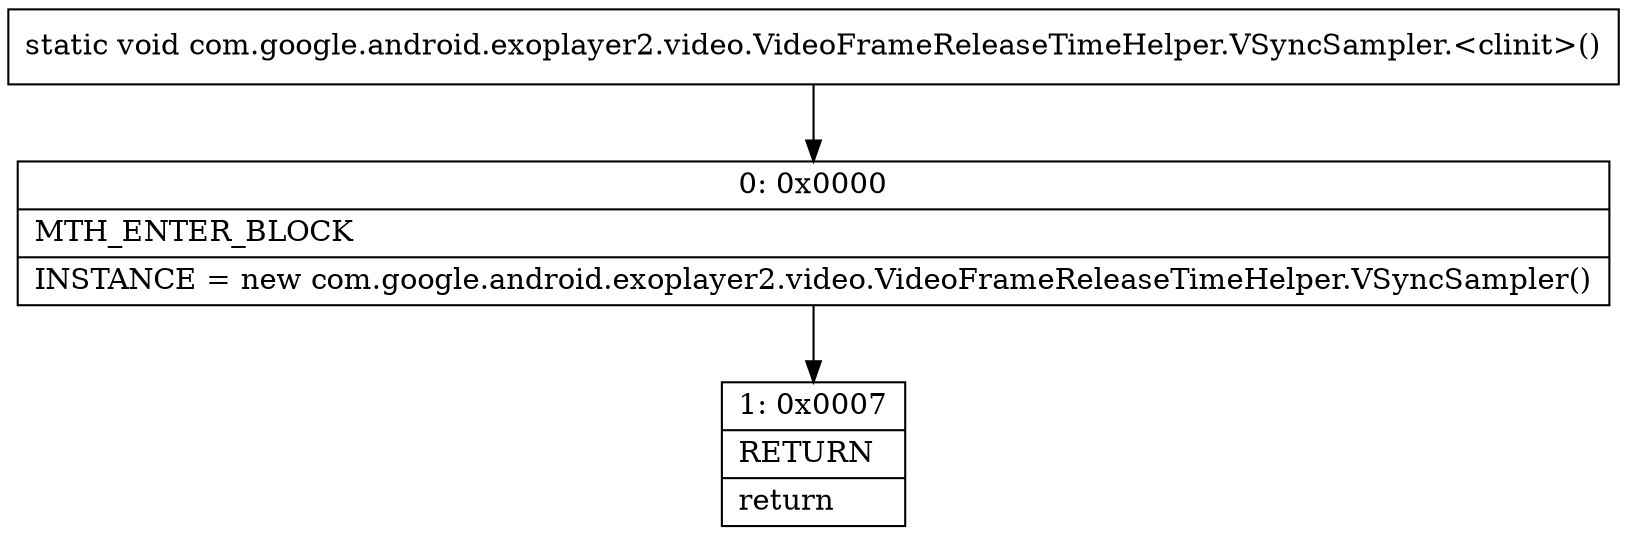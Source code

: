 digraph "CFG forcom.google.android.exoplayer2.video.VideoFrameReleaseTimeHelper.VSyncSampler.\<clinit\>()V" {
Node_0 [shape=record,label="{0\:\ 0x0000|MTH_ENTER_BLOCK\l|INSTANCE = new com.google.android.exoplayer2.video.VideoFrameReleaseTimeHelper.VSyncSampler()\l}"];
Node_1 [shape=record,label="{1\:\ 0x0007|RETURN\l|return\l}"];
MethodNode[shape=record,label="{static void com.google.android.exoplayer2.video.VideoFrameReleaseTimeHelper.VSyncSampler.\<clinit\>() }"];
MethodNode -> Node_0;
Node_0 -> Node_1;
}

